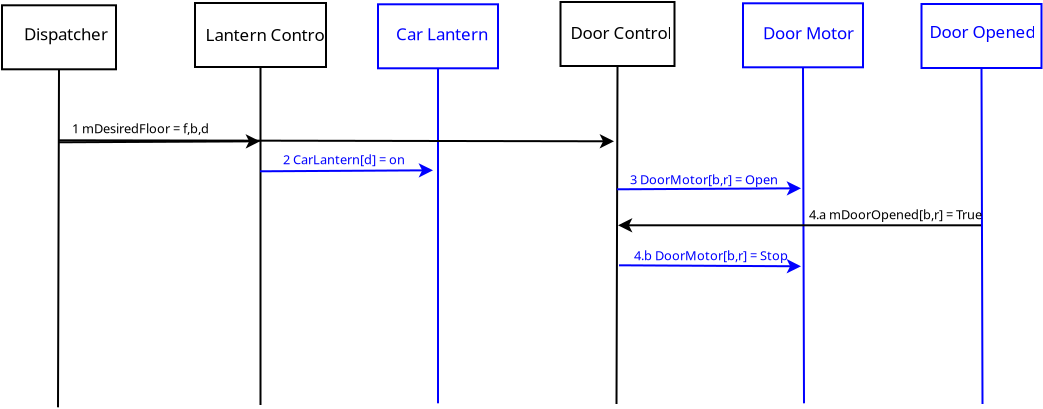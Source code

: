 <?xml version="1.0" encoding="UTF-8"?>
<dia:diagram xmlns:dia="http://www.lysator.liu.se/~alla/dia/">
  <dia:layer name="背景" visible="true" active="true">
    <dia:object type="Standard - Line" version="0" id="O0">
      <dia:attribute name="obj_pos">
        <dia:point val="8.9,7.45"/>
      </dia:attribute>
      <dia:attribute name="obj_bb">
        <dia:rectangle val="8.8,7.4;8.95,24.4"/>
      </dia:attribute>
      <dia:attribute name="conn_endpoints">
        <dia:point val="8.9,7.45"/>
        <dia:point val="8.85,24.35"/>
      </dia:attribute>
      <dia:attribute name="numcp">
        <dia:int val="1"/>
      </dia:attribute>
      <dia:connections>
        <dia:connection handle="0" to="O2" connection="6"/>
      </dia:connections>
    </dia:object>
    <dia:object type="Standard - Line" version="0" id="O1">
      <dia:attribute name="obj_pos">
        <dia:point val="27.85,7.4"/>
      </dia:attribute>
      <dia:attribute name="obj_bb">
        <dia:rectangle val="27.8,7.35;27.9,24.2"/>
      </dia:attribute>
      <dia:attribute name="conn_endpoints">
        <dia:point val="27.85,7.4"/>
        <dia:point val="27.85,24.15"/>
      </dia:attribute>
      <dia:attribute name="numcp">
        <dia:int val="1"/>
      </dia:attribute>
      <dia:attribute name="line_color">
        <dia:color val="#0000ff"/>
      </dia:attribute>
      <dia:connections>
        <dia:connection handle="0" to="O5" connection="6"/>
      </dia:connections>
    </dia:object>
    <dia:object type="Standard - Box" version="0" id="O2">
      <dia:attribute name="obj_pos">
        <dia:point val="6.05,4.25"/>
      </dia:attribute>
      <dia:attribute name="obj_bb">
        <dia:rectangle val="6,4.2;11.8,7.5"/>
      </dia:attribute>
      <dia:attribute name="elem_corner">
        <dia:point val="6.05,4.25"/>
      </dia:attribute>
      <dia:attribute name="elem_width">
        <dia:real val="5.7"/>
      </dia:attribute>
      <dia:attribute name="elem_height">
        <dia:real val="3.2"/>
      </dia:attribute>
      <dia:attribute name="show_background">
        <dia:boolean val="true"/>
      </dia:attribute>
    </dia:object>
    <dia:object type="Standard - Line" version="0" id="O3">
      <dia:attribute name="obj_pos">
        <dia:point val="18.975,7.335"/>
      </dia:attribute>
      <dia:attribute name="obj_bb">
        <dia:rectangle val="18.925,7.285;19.025,24.285"/>
      </dia:attribute>
      <dia:attribute name="conn_endpoints">
        <dia:point val="18.975,7.335"/>
        <dia:point val="18.975,24.235"/>
      </dia:attribute>
      <dia:attribute name="numcp">
        <dia:int val="1"/>
      </dia:attribute>
      <dia:connections>
        <dia:connection handle="0" to="O4" connection="6"/>
      </dia:connections>
    </dia:object>
    <dia:object type="Standard - Box" version="0" id="O4">
      <dia:attribute name="obj_pos">
        <dia:point val="15.7,4.135"/>
      </dia:attribute>
      <dia:attribute name="obj_bb">
        <dia:rectangle val="15.65,4.085;22.3,7.385"/>
      </dia:attribute>
      <dia:attribute name="elem_corner">
        <dia:point val="15.7,4.135"/>
      </dia:attribute>
      <dia:attribute name="elem_width">
        <dia:real val="6.55"/>
      </dia:attribute>
      <dia:attribute name="elem_height">
        <dia:real val="3.2"/>
      </dia:attribute>
      <dia:attribute name="show_background">
        <dia:boolean val="true"/>
      </dia:attribute>
    </dia:object>
    <dia:object type="Standard - Box" version="0" id="O5">
      <dia:attribute name="obj_pos">
        <dia:point val="24.85,4.2"/>
      </dia:attribute>
      <dia:attribute name="obj_bb">
        <dia:rectangle val="24.8,4.15;30.9,7.45"/>
      </dia:attribute>
      <dia:attribute name="elem_corner">
        <dia:point val="24.85,4.2"/>
      </dia:attribute>
      <dia:attribute name="elem_width">
        <dia:real val="6"/>
      </dia:attribute>
      <dia:attribute name="elem_height">
        <dia:real val="3.2"/>
      </dia:attribute>
      <dia:attribute name="border_color">
        <dia:color val="#0000ff"/>
      </dia:attribute>
      <dia:attribute name="show_background">
        <dia:boolean val="true"/>
      </dia:attribute>
    </dia:object>
    <dia:object type="Standard - Line" version="0" id="O6">
      <dia:attribute name="obj_pos">
        <dia:point val="46.1,7.35"/>
      </dia:attribute>
      <dia:attribute name="obj_bb">
        <dia:rectangle val="46.05,7.3;46.2,24.2"/>
      </dia:attribute>
      <dia:attribute name="conn_endpoints">
        <dia:point val="46.1,7.35"/>
        <dia:point val="46.15,24.15"/>
      </dia:attribute>
      <dia:attribute name="numcp">
        <dia:int val="1"/>
      </dia:attribute>
      <dia:attribute name="line_color">
        <dia:color val="#0000ff"/>
      </dia:attribute>
      <dia:connections>
        <dia:connection handle="0" to="O9" connection="6"/>
      </dia:connections>
    </dia:object>
    <dia:object type="Standard - Line" version="0" id="O7">
      <dia:attribute name="obj_pos">
        <dia:point val="36.825,7.285"/>
      </dia:attribute>
      <dia:attribute name="obj_bb">
        <dia:rectangle val="36.725,7.235;36.875,24.235"/>
      </dia:attribute>
      <dia:attribute name="conn_endpoints">
        <dia:point val="36.825,7.285"/>
        <dia:point val="36.775,24.185"/>
      </dia:attribute>
      <dia:attribute name="numcp">
        <dia:int val="1"/>
      </dia:attribute>
      <dia:connections>
        <dia:connection handle="0" to="O8" connection="6"/>
      </dia:connections>
    </dia:object>
    <dia:object type="Standard - Box" version="0" id="O8">
      <dia:attribute name="obj_pos">
        <dia:point val="33.975,4.085"/>
      </dia:attribute>
      <dia:attribute name="obj_bb">
        <dia:rectangle val="33.925,4.035;39.725,7.335"/>
      </dia:attribute>
      <dia:attribute name="elem_corner">
        <dia:point val="33.975,4.085"/>
      </dia:attribute>
      <dia:attribute name="elem_width">
        <dia:real val="5.7"/>
      </dia:attribute>
      <dia:attribute name="elem_height">
        <dia:real val="3.2"/>
      </dia:attribute>
      <dia:attribute name="show_background">
        <dia:boolean val="true"/>
      </dia:attribute>
    </dia:object>
    <dia:object type="Standard - Box" version="0" id="O9">
      <dia:attribute name="obj_pos">
        <dia:point val="43.1,4.15"/>
      </dia:attribute>
      <dia:attribute name="obj_bb">
        <dia:rectangle val="43.05,4.1;49.15,7.4"/>
      </dia:attribute>
      <dia:attribute name="elem_corner">
        <dia:point val="43.1,4.15"/>
      </dia:attribute>
      <dia:attribute name="elem_width">
        <dia:real val="6"/>
      </dia:attribute>
      <dia:attribute name="elem_height">
        <dia:real val="3.2"/>
      </dia:attribute>
      <dia:attribute name="border_color">
        <dia:color val="#0000ff"/>
      </dia:attribute>
      <dia:attribute name="show_background">
        <dia:boolean val="true"/>
      </dia:attribute>
    </dia:object>
    <dia:object type="Standard - Line" version="0" id="O10">
      <dia:attribute name="obj_pos">
        <dia:point val="55.025,7.385"/>
      </dia:attribute>
      <dia:attribute name="obj_bb">
        <dia:rectangle val="54.975,7.335;55.125,24.235"/>
      </dia:attribute>
      <dia:attribute name="conn_endpoints">
        <dia:point val="55.025,7.385"/>
        <dia:point val="55.075,24.185"/>
      </dia:attribute>
      <dia:attribute name="numcp">
        <dia:int val="1"/>
      </dia:attribute>
      <dia:attribute name="line_color">
        <dia:color val="#0000ff"/>
      </dia:attribute>
      <dia:connections>
        <dia:connection handle="0" to="O11" connection="6"/>
      </dia:connections>
    </dia:object>
    <dia:object type="Standard - Box" version="0" id="O11">
      <dia:attribute name="obj_pos">
        <dia:point val="52.025,4.185"/>
      </dia:attribute>
      <dia:attribute name="obj_bb">
        <dia:rectangle val="51.975,4.135;58.075,7.435"/>
      </dia:attribute>
      <dia:attribute name="elem_corner">
        <dia:point val="52.025,4.185"/>
      </dia:attribute>
      <dia:attribute name="elem_width">
        <dia:real val="6"/>
      </dia:attribute>
      <dia:attribute name="elem_height">
        <dia:real val="3.2"/>
      </dia:attribute>
      <dia:attribute name="border_color">
        <dia:color val="#0000ff"/>
      </dia:attribute>
      <dia:attribute name="show_background">
        <dia:boolean val="true"/>
      </dia:attribute>
    </dia:object>
    <dia:object type="Standard - Text" version="1" id="O12">
      <dia:attribute name="obj_pos">
        <dia:point val="7.15,6"/>
      </dia:attribute>
      <dia:attribute name="obj_bb">
        <dia:rectangle val="7.15,5.152;11.102,6.175"/>
      </dia:attribute>
      <dia:attribute name="text">
        <dia:composite type="text">
          <dia:attribute name="string">
            <dia:string>#Dispatcher#</dia:string>
          </dia:attribute>
          <dia:attribute name="font">
            <dia:font family="sans" style="0" name="Helvetica"/>
          </dia:attribute>
          <dia:attribute name="height">
            <dia:real val="1.058"/>
          </dia:attribute>
          <dia:attribute name="pos">
            <dia:point val="7.15,6"/>
          </dia:attribute>
          <dia:attribute name="color">
            <dia:color val="#000000"/>
          </dia:attribute>
          <dia:attribute name="alignment">
            <dia:enum val="0"/>
          </dia:attribute>
        </dia:composite>
      </dia:attribute>
      <dia:attribute name="valign">
        <dia:enum val="3"/>
      </dia:attribute>
    </dia:object>
    <dia:object type="Standard - Text" version="1" id="O13">
      <dia:attribute name="obj_pos">
        <dia:point val="16.225,6.035"/>
      </dia:attribute>
      <dia:attribute name="obj_bb">
        <dia:rectangle val="16.225,5.188;22.017,6.21"/>
      </dia:attribute>
      <dia:attribute name="text">
        <dia:composite type="text">
          <dia:attribute name="string">
            <dia:string>#Lantern Control#</dia:string>
          </dia:attribute>
          <dia:attribute name="font">
            <dia:font family="sans" style="0" name="Helvetica"/>
          </dia:attribute>
          <dia:attribute name="height">
            <dia:real val="1.058"/>
          </dia:attribute>
          <dia:attribute name="pos">
            <dia:point val="16.225,6.035"/>
          </dia:attribute>
          <dia:attribute name="color">
            <dia:color val="#000000"/>
          </dia:attribute>
          <dia:attribute name="alignment">
            <dia:enum val="0"/>
          </dia:attribute>
        </dia:composite>
      </dia:attribute>
      <dia:attribute name="valign">
        <dia:enum val="3"/>
      </dia:attribute>
    </dia:object>
    <dia:object type="Standard - Text" version="1" id="O14">
      <dia:attribute name="obj_pos">
        <dia:point val="25.75,6"/>
      </dia:attribute>
      <dia:attribute name="obj_bb">
        <dia:rectangle val="25.75,5.152;30.12,6.175"/>
      </dia:attribute>
      <dia:attribute name="text">
        <dia:composite type="text">
          <dia:attribute name="string">
            <dia:string>#Car Lantern#</dia:string>
          </dia:attribute>
          <dia:attribute name="font">
            <dia:font family="sans" style="0" name="Helvetica"/>
          </dia:attribute>
          <dia:attribute name="height">
            <dia:real val="1.058"/>
          </dia:attribute>
          <dia:attribute name="pos">
            <dia:point val="25.75,6"/>
          </dia:attribute>
          <dia:attribute name="color">
            <dia:color val="#0000ff"/>
          </dia:attribute>
          <dia:attribute name="alignment">
            <dia:enum val="0"/>
          </dia:attribute>
        </dia:composite>
      </dia:attribute>
      <dia:attribute name="valign">
        <dia:enum val="3"/>
      </dia:attribute>
    </dia:object>
    <dia:object type="Standard - Text" version="1" id="O15">
      <dia:attribute name="obj_pos">
        <dia:point val="34.475,5.935"/>
      </dia:attribute>
      <dia:attribute name="obj_bb">
        <dia:rectangle val="34.475,5.088;39.222,6.11"/>
      </dia:attribute>
      <dia:attribute name="text">
        <dia:composite type="text">
          <dia:attribute name="string">
            <dia:string>#Door Control#</dia:string>
          </dia:attribute>
          <dia:attribute name="font">
            <dia:font family="sans" style="0" name="Helvetica"/>
          </dia:attribute>
          <dia:attribute name="height">
            <dia:real val="1.058"/>
          </dia:attribute>
          <dia:attribute name="pos">
            <dia:point val="34.475,5.935"/>
          </dia:attribute>
          <dia:attribute name="color">
            <dia:color val="#000000"/>
          </dia:attribute>
          <dia:attribute name="alignment">
            <dia:enum val="0"/>
          </dia:attribute>
        </dia:composite>
      </dia:attribute>
      <dia:attribute name="valign">
        <dia:enum val="3"/>
      </dia:attribute>
    </dia:object>
    <dia:object type="Standard - Text" version="1" id="O16">
      <dia:attribute name="obj_pos">
        <dia:point val="44.1,5.95"/>
      </dia:attribute>
      <dia:attribute name="obj_bb">
        <dia:rectangle val="44.1,5.103;48.325,6.125"/>
      </dia:attribute>
      <dia:attribute name="text">
        <dia:composite type="text">
          <dia:attribute name="string">
            <dia:string>#Door Motor#</dia:string>
          </dia:attribute>
          <dia:attribute name="font">
            <dia:font family="sans" style="0" name="Helvetica"/>
          </dia:attribute>
          <dia:attribute name="height">
            <dia:real val="1.058"/>
          </dia:attribute>
          <dia:attribute name="pos">
            <dia:point val="44.1,5.95"/>
          </dia:attribute>
          <dia:attribute name="color">
            <dia:color val="#0000ff"/>
          </dia:attribute>
          <dia:attribute name="alignment">
            <dia:enum val="0"/>
          </dia:attribute>
        </dia:composite>
      </dia:attribute>
      <dia:attribute name="valign">
        <dia:enum val="3"/>
      </dia:attribute>
    </dia:object>
    <dia:object type="Standard - Text" version="1" id="O17">
      <dia:attribute name="obj_pos">
        <dia:point val="52.425,5.885"/>
      </dia:attribute>
      <dia:attribute name="obj_bb">
        <dia:rectangle val="52.425,5.037;57.388,6.06"/>
      </dia:attribute>
      <dia:attribute name="text">
        <dia:composite type="text">
          <dia:attribute name="string">
            <dia:string>#Door Opened#</dia:string>
          </dia:attribute>
          <dia:attribute name="font">
            <dia:font family="sans" style="0" name="Helvetica"/>
          </dia:attribute>
          <dia:attribute name="height">
            <dia:real val="1.058"/>
          </dia:attribute>
          <dia:attribute name="pos">
            <dia:point val="52.425,5.885"/>
          </dia:attribute>
          <dia:attribute name="color">
            <dia:color val="#0000ff"/>
          </dia:attribute>
          <dia:attribute name="alignment">
            <dia:enum val="0"/>
          </dia:attribute>
        </dia:composite>
      </dia:attribute>
      <dia:attribute name="valign">
        <dia:enum val="3"/>
      </dia:attribute>
    </dia:object>
    <dia:object type="Standard - Line" version="0" id="O18">
      <dia:attribute name="obj_pos">
        <dia:point val="8.9,11.1"/>
      </dia:attribute>
      <dia:attribute name="obj_bb">
        <dia:rectangle val="8.85,10.691;19.062,11.415"/>
      </dia:attribute>
      <dia:attribute name="conn_endpoints">
        <dia:point val="8.9,11.1"/>
        <dia:point val="18.95,11.05"/>
      </dia:attribute>
      <dia:attribute name="numcp">
        <dia:int val="1"/>
      </dia:attribute>
      <dia:attribute name="end_arrow">
        <dia:enum val="22"/>
      </dia:attribute>
      <dia:attribute name="end_arrow_length">
        <dia:real val="0.5"/>
      </dia:attribute>
      <dia:attribute name="end_arrow_width">
        <dia:real val="0.5"/>
      </dia:attribute>
    </dia:object>
    <dia:object type="Standard - Text" version="1" id="O19">
      <dia:attribute name="obj_pos">
        <dia:point val="9.55,10.65"/>
      </dia:attribute>
      <dia:attribute name="obj_bb">
        <dia:rectangle val="9.55,10.01;16.343,10.783"/>
      </dia:attribute>
      <dia:attribute name="text">
        <dia:composite type="text">
          <dia:attribute name="string">
            <dia:string>#1 mDesiredFloor = f,b,d#</dia:string>
          </dia:attribute>
          <dia:attribute name="font">
            <dia:font family="sans" style="0" name="Helvetica"/>
          </dia:attribute>
          <dia:attribute name="height">
            <dia:real val="0.8"/>
          </dia:attribute>
          <dia:attribute name="pos">
            <dia:point val="9.55,10.65"/>
          </dia:attribute>
          <dia:attribute name="color">
            <dia:color val="#000000"/>
          </dia:attribute>
          <dia:attribute name="alignment">
            <dia:enum val="0"/>
          </dia:attribute>
        </dia:composite>
      </dia:attribute>
      <dia:attribute name="valign">
        <dia:enum val="3"/>
      </dia:attribute>
    </dia:object>
    <dia:object type="Standard - Line" version="0" id="O20">
      <dia:attribute name="obj_pos">
        <dia:point val="18.95,12.55"/>
      </dia:attribute>
      <dia:attribute name="obj_bb">
        <dia:rectangle val="18.9,12.142;27.712,12.865"/>
      </dia:attribute>
      <dia:attribute name="conn_endpoints">
        <dia:point val="18.95,12.55"/>
        <dia:point val="27.6,12.5"/>
      </dia:attribute>
      <dia:attribute name="numcp">
        <dia:int val="1"/>
      </dia:attribute>
      <dia:attribute name="line_color">
        <dia:color val="#0000ff"/>
      </dia:attribute>
      <dia:attribute name="end_arrow">
        <dia:enum val="22"/>
      </dia:attribute>
      <dia:attribute name="end_arrow_length">
        <dia:real val="0.5"/>
      </dia:attribute>
      <dia:attribute name="end_arrow_width">
        <dia:real val="0.5"/>
      </dia:attribute>
    </dia:object>
    <dia:object type="Standard - Text" version="1" id="O21">
      <dia:attribute name="obj_pos">
        <dia:point val="20.1,12.2"/>
      </dia:attribute>
      <dia:attribute name="obj_bb">
        <dia:rectangle val="20.1,11.56;26.165,12.332"/>
      </dia:attribute>
      <dia:attribute name="text">
        <dia:composite type="text">
          <dia:attribute name="string">
            <dia:string>#2 CarLantern[d] = on#</dia:string>
          </dia:attribute>
          <dia:attribute name="font">
            <dia:font family="sans" style="0" name="Helvetica"/>
          </dia:attribute>
          <dia:attribute name="height">
            <dia:real val="0.8"/>
          </dia:attribute>
          <dia:attribute name="pos">
            <dia:point val="20.1,12.2"/>
          </dia:attribute>
          <dia:attribute name="color">
            <dia:color val="#0000ff"/>
          </dia:attribute>
          <dia:attribute name="alignment">
            <dia:enum val="0"/>
          </dia:attribute>
        </dia:composite>
      </dia:attribute>
      <dia:attribute name="valign">
        <dia:enum val="3"/>
      </dia:attribute>
    </dia:object>
    <dia:object type="Standard - Line" version="0" id="O22">
      <dia:attribute name="obj_pos">
        <dia:point val="8.9,11"/>
      </dia:attribute>
      <dia:attribute name="obj_bb">
        <dia:rectangle val="8.85,10.687;36.762,11.411"/>
      </dia:attribute>
      <dia:attribute name="conn_endpoints">
        <dia:point val="8.9,11"/>
        <dia:point val="36.65,11.05"/>
      </dia:attribute>
      <dia:attribute name="numcp">
        <dia:int val="1"/>
      </dia:attribute>
      <dia:attribute name="end_arrow">
        <dia:enum val="22"/>
      </dia:attribute>
      <dia:attribute name="end_arrow_length">
        <dia:real val="0.5"/>
      </dia:attribute>
      <dia:attribute name="end_arrow_width">
        <dia:real val="0.5"/>
      </dia:attribute>
    </dia:object>
    <dia:object type="Standard - Line" version="0" id="O23">
      <dia:attribute name="obj_pos">
        <dia:point val="36.8,13.45"/>
      </dia:attribute>
      <dia:attribute name="obj_bb">
        <dia:rectangle val="36.75,13.041;46.112,13.765"/>
      </dia:attribute>
      <dia:attribute name="conn_endpoints">
        <dia:point val="36.8,13.45"/>
        <dia:point val="46,13.4"/>
      </dia:attribute>
      <dia:attribute name="numcp">
        <dia:int val="1"/>
      </dia:attribute>
      <dia:attribute name="line_color">
        <dia:color val="#0000ff"/>
      </dia:attribute>
      <dia:attribute name="end_arrow">
        <dia:enum val="22"/>
      </dia:attribute>
      <dia:attribute name="end_arrow_length">
        <dia:real val="0.5"/>
      </dia:attribute>
      <dia:attribute name="end_arrow_width">
        <dia:real val="0.5"/>
      </dia:attribute>
    </dia:object>
    <dia:object type="Standard - Text" version="1" id="O24">
      <dia:attribute name="obj_pos">
        <dia:point val="37.45,13.2"/>
      </dia:attribute>
      <dia:attribute name="obj_bb">
        <dia:rectangle val="37.45,12.541;44.649,13.371"/>
      </dia:attribute>
      <dia:attribute name="text">
        <dia:composite type="text">
          <dia:attribute name="string">
            <dia:string>#3 DoorMotor[b,r] = Open#</dia:string>
          </dia:attribute>
          <dia:attribute name="font">
            <dia:font family="sans" style="0" name="Helvetica"/>
          </dia:attribute>
          <dia:attribute name="height">
            <dia:real val="0.8"/>
          </dia:attribute>
          <dia:attribute name="pos">
            <dia:point val="37.45,13.2"/>
          </dia:attribute>
          <dia:attribute name="color">
            <dia:color val="#0000ff"/>
          </dia:attribute>
          <dia:attribute name="alignment">
            <dia:enum val="0"/>
          </dia:attribute>
        </dia:composite>
      </dia:attribute>
      <dia:attribute name="valign">
        <dia:enum val="3"/>
      </dia:attribute>
    </dia:object>
    <dia:object type="Standard - Line" version="0" id="O25">
      <dia:attribute name="obj_pos">
        <dia:point val="55,15.25"/>
      </dia:attribute>
      <dia:attribute name="obj_bb">
        <dia:rectangle val="36.738,14.888;55.05,15.612"/>
      </dia:attribute>
      <dia:attribute name="conn_endpoints">
        <dia:point val="55,15.25"/>
        <dia:point val="36.85,15.25"/>
      </dia:attribute>
      <dia:attribute name="numcp">
        <dia:int val="1"/>
      </dia:attribute>
      <dia:attribute name="end_arrow">
        <dia:enum val="22"/>
      </dia:attribute>
      <dia:attribute name="end_arrow_length">
        <dia:real val="0.5"/>
      </dia:attribute>
      <dia:attribute name="end_arrow_width">
        <dia:real val="0.5"/>
      </dia:attribute>
    </dia:object>
    <dia:object type="Standard - Text" version="1" id="O26">
      <dia:attribute name="obj_pos">
        <dia:point val="46.4,14.95"/>
      </dia:attribute>
      <dia:attribute name="obj_bb">
        <dia:rectangle val="46.4,14.291;55.027,15.121"/>
      </dia:attribute>
      <dia:attribute name="text">
        <dia:composite type="text">
          <dia:attribute name="string">
            <dia:string>#4.a mDoorOpened[b,r] = True#</dia:string>
          </dia:attribute>
          <dia:attribute name="font">
            <dia:font family="sans" style="0" name="Helvetica"/>
          </dia:attribute>
          <dia:attribute name="height">
            <dia:real val="0.8"/>
          </dia:attribute>
          <dia:attribute name="pos">
            <dia:point val="46.4,14.95"/>
          </dia:attribute>
          <dia:attribute name="color">
            <dia:color val="#000000"/>
          </dia:attribute>
          <dia:attribute name="alignment">
            <dia:enum val="0"/>
          </dia:attribute>
        </dia:composite>
      </dia:attribute>
      <dia:attribute name="valign">
        <dia:enum val="3"/>
      </dia:attribute>
    </dia:object>
    <dia:object type="Standard - Line" version="0" id="O27">
      <dia:attribute name="obj_pos">
        <dia:point val="36.9,17.25"/>
      </dia:attribute>
      <dia:attribute name="obj_bb">
        <dia:rectangle val="36.85,16.935;46.112,17.658"/>
      </dia:attribute>
      <dia:attribute name="conn_endpoints">
        <dia:point val="36.9,17.25"/>
        <dia:point val="46,17.3"/>
      </dia:attribute>
      <dia:attribute name="numcp">
        <dia:int val="1"/>
      </dia:attribute>
      <dia:attribute name="line_color">
        <dia:color val="#0000ff"/>
      </dia:attribute>
      <dia:attribute name="end_arrow">
        <dia:enum val="22"/>
      </dia:attribute>
      <dia:attribute name="end_arrow_length">
        <dia:real val="0.5"/>
      </dia:attribute>
      <dia:attribute name="end_arrow_width">
        <dia:real val="0.5"/>
      </dia:attribute>
    </dia:object>
    <dia:object type="Standard - Text" version="1" id="O28">
      <dia:attribute name="obj_pos">
        <dia:point val="37.65,17"/>
      </dia:attribute>
      <dia:attribute name="obj_bb">
        <dia:rectangle val="37.65,16.341;45.172,17.171"/>
      </dia:attribute>
      <dia:attribute name="text">
        <dia:composite type="text">
          <dia:attribute name="string">
            <dia:string>#4.b DoorMotor[b,r] = Stop#</dia:string>
          </dia:attribute>
          <dia:attribute name="font">
            <dia:font family="sans" style="0" name="Helvetica"/>
          </dia:attribute>
          <dia:attribute name="height">
            <dia:real val="0.8"/>
          </dia:attribute>
          <dia:attribute name="pos">
            <dia:point val="37.65,17"/>
          </dia:attribute>
          <dia:attribute name="color">
            <dia:color val="#0000ff"/>
          </dia:attribute>
          <dia:attribute name="alignment">
            <dia:enum val="0"/>
          </dia:attribute>
        </dia:composite>
      </dia:attribute>
      <dia:attribute name="valign">
        <dia:enum val="3"/>
      </dia:attribute>
    </dia:object>
  </dia:layer>
</dia:diagram>
